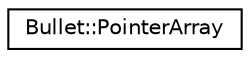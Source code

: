 digraph "Graphical Class Hierarchy"
{
  edge [fontname="Helvetica",fontsize="10",labelfontname="Helvetica",labelfontsize="10"];
  node [fontname="Helvetica",fontsize="10",shape=record];
  rankdir="LR";
  Node1 [label="Bullet::PointerArray",height=0.2,width=0.4,color="black", fillcolor="white", style="filled",URL="$class_bullet_1_1_pointer_array.html"];
}
